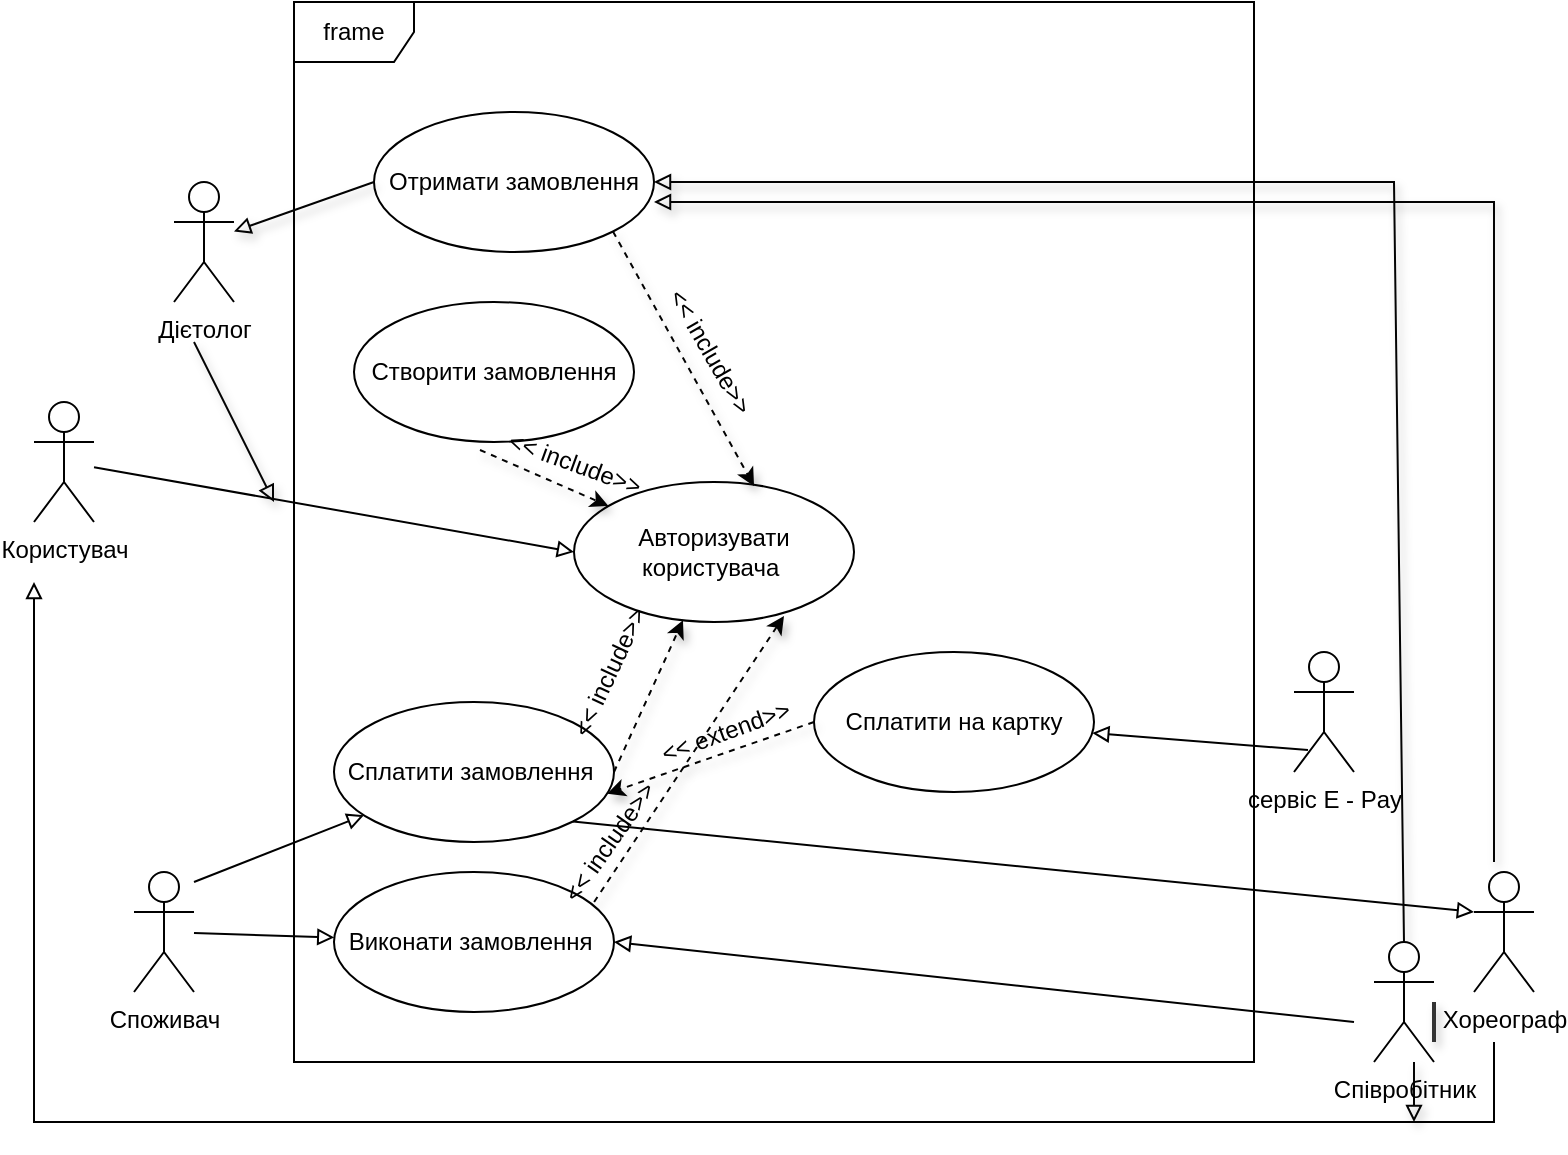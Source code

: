 <mxfile version="20.3.2" type="device"><diagram id="C5RBs43oDa-KdzZeNtuy" name="Page-1"><mxGraphModel dx="868" dy="393" grid="1" gridSize="10" guides="1" tooltips="1" connect="1" arrows="1" fold="1" page="1" pageScale="1" pageWidth="827" pageHeight="1169" math="0" shadow="0"><root><mxCell id="WIyWlLk6GJQsqaUBKTNV-0"/><mxCell id="WIyWlLk6GJQsqaUBKTNV-1" parent="WIyWlLk6GJQsqaUBKTNV-0"/><mxCell id="HAlKXmDzrB93N0-EfDcC-2" value="frame" style="shape=umlFrame;whiteSpace=wrap;html=1;" parent="WIyWlLk6GJQsqaUBKTNV-1" vertex="1"><mxGeometry x="160" y="150" width="480" height="530" as="geometry"/></mxCell><mxCell id="HAlKXmDzrB93N0-EfDcC-0" value="Хореограф" style="shape=umlActor;verticalLabelPosition=bottom;verticalAlign=top;html=1;" parent="WIyWlLk6GJQsqaUBKTNV-1" vertex="1"><mxGeometry x="750" y="585" width="30" height="60" as="geometry"/></mxCell><mxCell id="HAlKXmDzrB93N0-EfDcC-3" value="Сплатити замовлення&amp;nbsp;" style="ellipse;whiteSpace=wrap;html=1;" parent="WIyWlLk6GJQsqaUBKTNV-1" vertex="1"><mxGeometry x="180" y="500" width="140" height="70" as="geometry"/></mxCell><mxCell id="HAlKXmDzrB93N0-EfDcC-6" value="Споживач" style="shape=umlActor;verticalLabelPosition=bottom;verticalAlign=top;html=1;" parent="WIyWlLk6GJQsqaUBKTNV-1" vertex="1"><mxGeometry x="80" y="585" width="30" height="60" as="geometry"/></mxCell><mxCell id="HAlKXmDzrB93N0-EfDcC-8" value="Виконати замовлення&amp;nbsp;" style="ellipse;whiteSpace=wrap;html=1;" parent="WIyWlLk6GJQsqaUBKTNV-1" vertex="1"><mxGeometry x="180" y="585" width="140" height="70" as="geometry"/></mxCell><mxCell id="-PDBsRbRnw2OUnQHO5bn-5" value="" style="endArrow=block;html=1;rounded=0;endFill=0;" parent="WIyWlLk6GJQsqaUBKTNV-1" edge="1"><mxGeometry width="50" height="50" relative="1" as="geometry"><mxPoint x="760" y="670" as="sourcePoint"/><mxPoint x="30" y="440" as="targetPoint"/><Array as="points"><mxPoint x="760" y="710"/><mxPoint x="30" y="710"/></Array></mxGeometry></mxCell><mxCell id="-PDBsRbRnw2OUnQHO5bn-7" value="Користувач" style="shape=umlActor;verticalLabelPosition=bottom;verticalAlign=top;html=1;" parent="WIyWlLk6GJQsqaUBKTNV-1" vertex="1"><mxGeometry x="30" y="350" width="30" height="60" as="geometry"/></mxCell><mxCell id="-PDBsRbRnw2OUnQHO5bn-8" value="Авторизувати користувача&amp;nbsp;" style="ellipse;whiteSpace=wrap;html=1;" parent="WIyWlLk6GJQsqaUBKTNV-1" vertex="1"><mxGeometry x="300" y="390" width="140" height="70" as="geometry"/></mxCell><mxCell id="-PDBsRbRnw2OUnQHO5bn-9" value="Створити замовлення" style="ellipse;whiteSpace=wrap;html=1;" parent="WIyWlLk6GJQsqaUBKTNV-1" vertex="1"><mxGeometry x="190" y="300" width="140" height="70" as="geometry"/></mxCell><mxCell id="-PDBsRbRnw2OUnQHO5bn-10" value="Отримати замовлення" style="ellipse;whiteSpace=wrap;html=1;" parent="WIyWlLk6GJQsqaUBKTNV-1" vertex="1"><mxGeometry x="200" y="205" width="140" height="70" as="geometry"/></mxCell><mxCell id="-PDBsRbRnw2OUnQHO5bn-11" value="сервіс Е - Pay" style="shape=umlActor;verticalLabelPosition=bottom;verticalAlign=top;html=1;" parent="WIyWlLk6GJQsqaUBKTNV-1" vertex="1"><mxGeometry x="660" y="475" width="30" height="60" as="geometry"/></mxCell><mxCell id="-PDBsRbRnw2OUnQHO5bn-13" value="Сплатити на картку" style="ellipse;whiteSpace=wrap;html=1;" parent="WIyWlLk6GJQsqaUBKTNV-1" vertex="1"><mxGeometry x="420" y="475" width="140" height="70" as="geometry"/></mxCell><mxCell id="-PDBsRbRnw2OUnQHO5bn-20" value="Дієтолог" style="shape=umlActor;verticalLabelPosition=bottom;verticalAlign=top;html=1;" parent="WIyWlLk6GJQsqaUBKTNV-1" vertex="1"><mxGeometry x="100" y="240" width="30" height="60" as="geometry"/></mxCell><mxCell id="-PDBsRbRnw2OUnQHO5bn-22" value="" style="endArrow=block;html=1;rounded=0;shadow=1;strokeColor=#030303;strokeWidth=1;endFill=0;" parent="WIyWlLk6GJQsqaUBKTNV-1" edge="1"><mxGeometry width="50" height="50" relative="1" as="geometry"><mxPoint x="760" y="580" as="sourcePoint"/><mxPoint x="340" y="250" as="targetPoint"/><Array as="points"><mxPoint x="760" y="250"/></Array></mxGeometry></mxCell><mxCell id="-PDBsRbRnw2OUnQHO5bn-23" value="" style="endArrow=block;html=1;rounded=0;shadow=1;strokeColor=#030303;strokeWidth=1;exitX=0.5;exitY=0;exitDx=0;exitDy=0;exitPerimeter=0;endFill=0;" parent="WIyWlLk6GJQsqaUBKTNV-1" source="HAlKXmDzrB93N0-EfDcC-4" edge="1"><mxGeometry width="50" height="50" relative="1" as="geometry"><mxPoint x="710" y="310" as="sourcePoint"/><mxPoint x="340" y="240" as="targetPoint"/><Array as="points"><mxPoint x="710" y="240"/></Array></mxGeometry></mxCell><mxCell id="-PDBsRbRnw2OUnQHO5bn-24" value="" style="endArrow=block;html=1;rounded=0;shadow=1;strokeColor=#030303;strokeWidth=1;endFill=0;" parent="WIyWlLk6GJQsqaUBKTNV-1" edge="1"><mxGeometry width="50" height="50" relative="1" as="geometry"><mxPoint x="720" y="680" as="sourcePoint"/><mxPoint x="720" y="710" as="targetPoint"/></mxGeometry></mxCell><mxCell id="-PDBsRbRnw2OUnQHO5bn-28" value="" style="endArrow=block;html=1;rounded=0;shadow=1;strokeColor=#030303;strokeWidth=1;exitX=0;exitY=0.5;exitDx=0;exitDy=0;endFill=0;" parent="WIyWlLk6GJQsqaUBKTNV-1" source="-PDBsRbRnw2OUnQHO5bn-10" target="-PDBsRbRnw2OUnQHO5bn-20" edge="1"><mxGeometry width="50" height="50" relative="1" as="geometry"><mxPoint x="150" y="280" as="sourcePoint"/><mxPoint x="200" y="230" as="targetPoint"/></mxGeometry></mxCell><mxCell id="-PDBsRbRnw2OUnQHO5bn-31" value="" style="endArrow=block;html=1;rounded=0;shadow=1;strokeColor=#030303;strokeWidth=1;endFill=0;" parent="WIyWlLk6GJQsqaUBKTNV-1" edge="1"><mxGeometry width="50" height="50" relative="1" as="geometry"><mxPoint x="110" y="320" as="sourcePoint"/><mxPoint x="150" y="400" as="targetPoint"/></mxGeometry></mxCell><mxCell id="-PDBsRbRnw2OUnQHO5bn-32" value="" style="endArrow=classic;html=1;rounded=0;shadow=1;strokeColor=#030303;strokeWidth=1;exitX=1;exitY=1;exitDx=0;exitDy=0;dashed=1;entryX=0.643;entryY=0.029;entryDx=0;entryDy=0;entryPerimeter=0;" parent="WIyWlLk6GJQsqaUBKTNV-1" source="-PDBsRbRnw2OUnQHO5bn-10" target="-PDBsRbRnw2OUnQHO5bn-8" edge="1"><mxGeometry width="50" height="50" relative="1" as="geometry"><mxPoint x="430" y="360" as="sourcePoint"/><mxPoint x="480" y="310" as="targetPoint"/></mxGeometry></mxCell><mxCell id="-PDBsRbRnw2OUnQHO5bn-33" value="&amp;lt;&amp;lt; include&amp;gt;&amp;gt;" style="text;html=1;strokeColor=none;fillColor=none;align=center;verticalAlign=middle;whiteSpace=wrap;rounded=0;rotation=60;" parent="WIyWlLk6GJQsqaUBKTNV-1" vertex="1"><mxGeometry x="330" y="310" width="76" height="30" as="geometry"/></mxCell><mxCell id="-PDBsRbRnw2OUnQHO5bn-34" value="" style="endArrow=classic;html=1;rounded=0;shadow=1;strokeColor=#030303;strokeWidth=1;exitX=0.45;exitY=1.057;exitDx=0;exitDy=0;dashed=1;exitPerimeter=0;" parent="WIyWlLk6GJQsqaUBKTNV-1" source="-PDBsRbRnw2OUnQHO5bn-9" target="-PDBsRbRnw2OUnQHO5bn-8" edge="1"><mxGeometry width="50" height="50" relative="1" as="geometry"><mxPoint x="329.497" y="274.749" as="sourcePoint"/><mxPoint x="400.02" y="402.03" as="targetPoint"/></mxGeometry></mxCell><mxCell id="-PDBsRbRnw2OUnQHO5bn-35" value="&amp;lt;&amp;lt; include&amp;gt;&amp;gt;" style="text;html=1;strokeColor=none;fillColor=none;align=center;verticalAlign=middle;whiteSpace=wrap;rounded=0;rotation=20;" parent="WIyWlLk6GJQsqaUBKTNV-1" vertex="1"><mxGeometry x="260.83" y="370" width="79.17" height="21.83" as="geometry"/></mxCell><mxCell id="-PDBsRbRnw2OUnQHO5bn-37" value="" style="endArrow=classic;html=1;rounded=0;shadow=1;strokeColor=#030303;strokeWidth=1;exitX=1;exitY=0.5;exitDx=0;exitDy=0;dashed=1;" parent="WIyWlLk6GJQsqaUBKTNV-1" source="HAlKXmDzrB93N0-EfDcC-3" target="-PDBsRbRnw2OUnQHO5bn-8" edge="1"><mxGeometry width="50" height="50" relative="1" as="geometry"><mxPoint x="342.997" y="499.999" as="sourcePoint"/><mxPoint x="413.52" y="627.28" as="targetPoint"/></mxGeometry></mxCell><mxCell id="-PDBsRbRnw2OUnQHO5bn-38" value="&amp;lt;&amp;lt; include&amp;gt;&amp;gt;" style="text;html=1;strokeColor=none;fillColor=none;align=center;verticalAlign=middle;whiteSpace=wrap;rounded=0;rotation=-65;" parent="WIyWlLk6GJQsqaUBKTNV-1" vertex="1"><mxGeometry x="280" y="470" width="76" height="30" as="geometry"/></mxCell><mxCell id="-PDBsRbRnw2OUnQHO5bn-39" value="" style="endArrow=classic;html=1;rounded=0;shadow=1;strokeColor=#030303;strokeWidth=1;exitX=0.929;exitY=0.214;exitDx=0;exitDy=0;dashed=1;exitPerimeter=0;entryX=0.75;entryY=0.957;entryDx=0;entryDy=0;entryPerimeter=0;" parent="WIyWlLk6GJQsqaUBKTNV-1" source="HAlKXmDzrB93N0-EfDcC-8" target="-PDBsRbRnw2OUnQHO5bn-8" edge="1"><mxGeometry width="50" height="50" relative="1" as="geometry"><mxPoint x="321.51" y="575.87" as="sourcePoint"/><mxPoint x="355.997" y="500.0" as="targetPoint"/></mxGeometry></mxCell><mxCell id="-PDBsRbRnw2OUnQHO5bn-40" value="&amp;lt;&amp;lt; include&amp;gt;&amp;gt;" style="text;html=1;strokeColor=none;fillColor=none;align=center;verticalAlign=middle;whiteSpace=wrap;rounded=0;rotation=-55;" parent="WIyWlLk6GJQsqaUBKTNV-1" vertex="1"><mxGeometry x="280" y="555" width="76" height="30" as="geometry"/></mxCell><mxCell id="HAlKXmDzrB93N0-EfDcC-4" value="Співробітник" style="shape=umlActor;verticalLabelPosition=bottom;verticalAlign=top;html=1;" parent="WIyWlLk6GJQsqaUBKTNV-1" vertex="1"><mxGeometry x="700" y="620" width="30" height="60" as="geometry"/></mxCell><mxCell id="-PDBsRbRnw2OUnQHO5bn-41" value="" style="endArrow=none;html=1;rounded=0;shadow=1;strokeColor=#333333;strokeWidth=2;entryX=1;entryY=0.5;entryDx=0;entryDy=0;" parent="WIyWlLk6GJQsqaUBKTNV-1" target="HAlKXmDzrB93N0-EfDcC-4" edge="1"><mxGeometry width="50" height="50" relative="1" as="geometry"><mxPoint x="730" y="670" as="sourcePoint"/><mxPoint x="320" y="620" as="targetPoint"/><Array as="points"/></mxGeometry></mxCell><mxCell id="-PDBsRbRnw2OUnQHO5bn-42" value="" style="endArrow=classic;html=1;rounded=0;shadow=1;dashed=1;strokeColor=#030303;strokeWidth=1;exitX=0;exitY=0.5;exitDx=0;exitDy=0;entryX=0.75;entryY=0;entryDx=0;entryDy=0;" parent="WIyWlLk6GJQsqaUBKTNV-1" source="-PDBsRbRnw2OUnQHO5bn-13" target="-PDBsRbRnw2OUnQHO5bn-40" edge="1"><mxGeometry width="50" height="50" relative="1" as="geometry"><mxPoint x="540" y="420" as="sourcePoint"/><mxPoint x="590" y="370" as="targetPoint"/></mxGeometry></mxCell><mxCell id="-PDBsRbRnw2OUnQHO5bn-43" value="&amp;lt;&amp;lt; extend&amp;gt;&amp;gt;" style="text;html=1;strokeColor=none;fillColor=none;align=center;verticalAlign=middle;whiteSpace=wrap;rounded=0;rotation=-20;" parent="WIyWlLk6GJQsqaUBKTNV-1" vertex="1"><mxGeometry x="338" y="500" width="76" height="30" as="geometry"/></mxCell><mxCell id="SVgMbEvHFoXwwaakq_Ez-0" value="" style="endArrow=block;html=1;rounded=0;entryX=0;entryY=0.5;entryDx=0;entryDy=0;endFill=0;" parent="WIyWlLk6GJQsqaUBKTNV-1" source="-PDBsRbRnw2OUnQHO5bn-7" target="-PDBsRbRnw2OUnQHO5bn-8" edge="1"><mxGeometry width="50" height="50" relative="1" as="geometry"><mxPoint x="190" y="470" as="sourcePoint"/><mxPoint x="240" y="420" as="targetPoint"/></mxGeometry></mxCell><mxCell id="SVgMbEvHFoXwwaakq_Ez-1" value="" style="endArrow=block;html=1;rounded=0;endFill=0;" parent="WIyWlLk6GJQsqaUBKTNV-1" target="HAlKXmDzrB93N0-EfDcC-3" edge="1"><mxGeometry width="50" height="50" relative="1" as="geometry"><mxPoint x="110" y="590" as="sourcePoint"/><mxPoint x="160" y="540" as="targetPoint"/></mxGeometry></mxCell><mxCell id="SVgMbEvHFoXwwaakq_Ez-2" value="" style="endArrow=block;html=1;rounded=0;endFill=0;" parent="WIyWlLk6GJQsqaUBKTNV-1" source="HAlKXmDzrB93N0-EfDcC-6" target="HAlKXmDzrB93N0-EfDcC-8" edge="1"><mxGeometry width="50" height="50" relative="1" as="geometry"><mxPoint x="120" y="650" as="sourcePoint"/><mxPoint x="170" y="600" as="targetPoint"/></mxGeometry></mxCell><mxCell id="SVgMbEvHFoXwwaakq_Ez-3" value="" style="endArrow=block;html=1;rounded=0;exitX=0.233;exitY=0.817;exitDx=0;exitDy=0;exitPerimeter=0;endFill=0;" parent="WIyWlLk6GJQsqaUBKTNV-1" source="-PDBsRbRnw2OUnQHO5bn-11" target="-PDBsRbRnw2OUnQHO5bn-13" edge="1"><mxGeometry width="50" height="50" relative="1" as="geometry"><mxPoint x="570" y="540" as="sourcePoint"/><mxPoint x="620" y="490" as="targetPoint"/></mxGeometry></mxCell><mxCell id="SVgMbEvHFoXwwaakq_Ez-4" value="" style="endArrow=block;html=1;rounded=0;entryX=0;entryY=0.333;entryDx=0;entryDy=0;entryPerimeter=0;exitX=1;exitY=1;exitDx=0;exitDy=0;endFill=0;" parent="WIyWlLk6GJQsqaUBKTNV-1" source="HAlKXmDzrB93N0-EfDcC-3" target="HAlKXmDzrB93N0-EfDcC-0" edge="1"><mxGeometry width="50" height="50" relative="1" as="geometry"><mxPoint x="480" y="610" as="sourcePoint"/><mxPoint x="530" y="560" as="targetPoint"/></mxGeometry></mxCell><mxCell id="SVgMbEvHFoXwwaakq_Ez-5" value="" style="endArrow=block;html=1;rounded=0;entryX=1;entryY=0.5;entryDx=0;entryDy=0;endFill=0;" parent="WIyWlLk6GJQsqaUBKTNV-1" target="HAlKXmDzrB93N0-EfDcC-8" edge="1"><mxGeometry width="50" height="50" relative="1" as="geometry"><mxPoint x="690" y="660" as="sourcePoint"/><mxPoint x="460" y="620" as="targetPoint"/></mxGeometry></mxCell></root></mxGraphModel></diagram></mxfile>